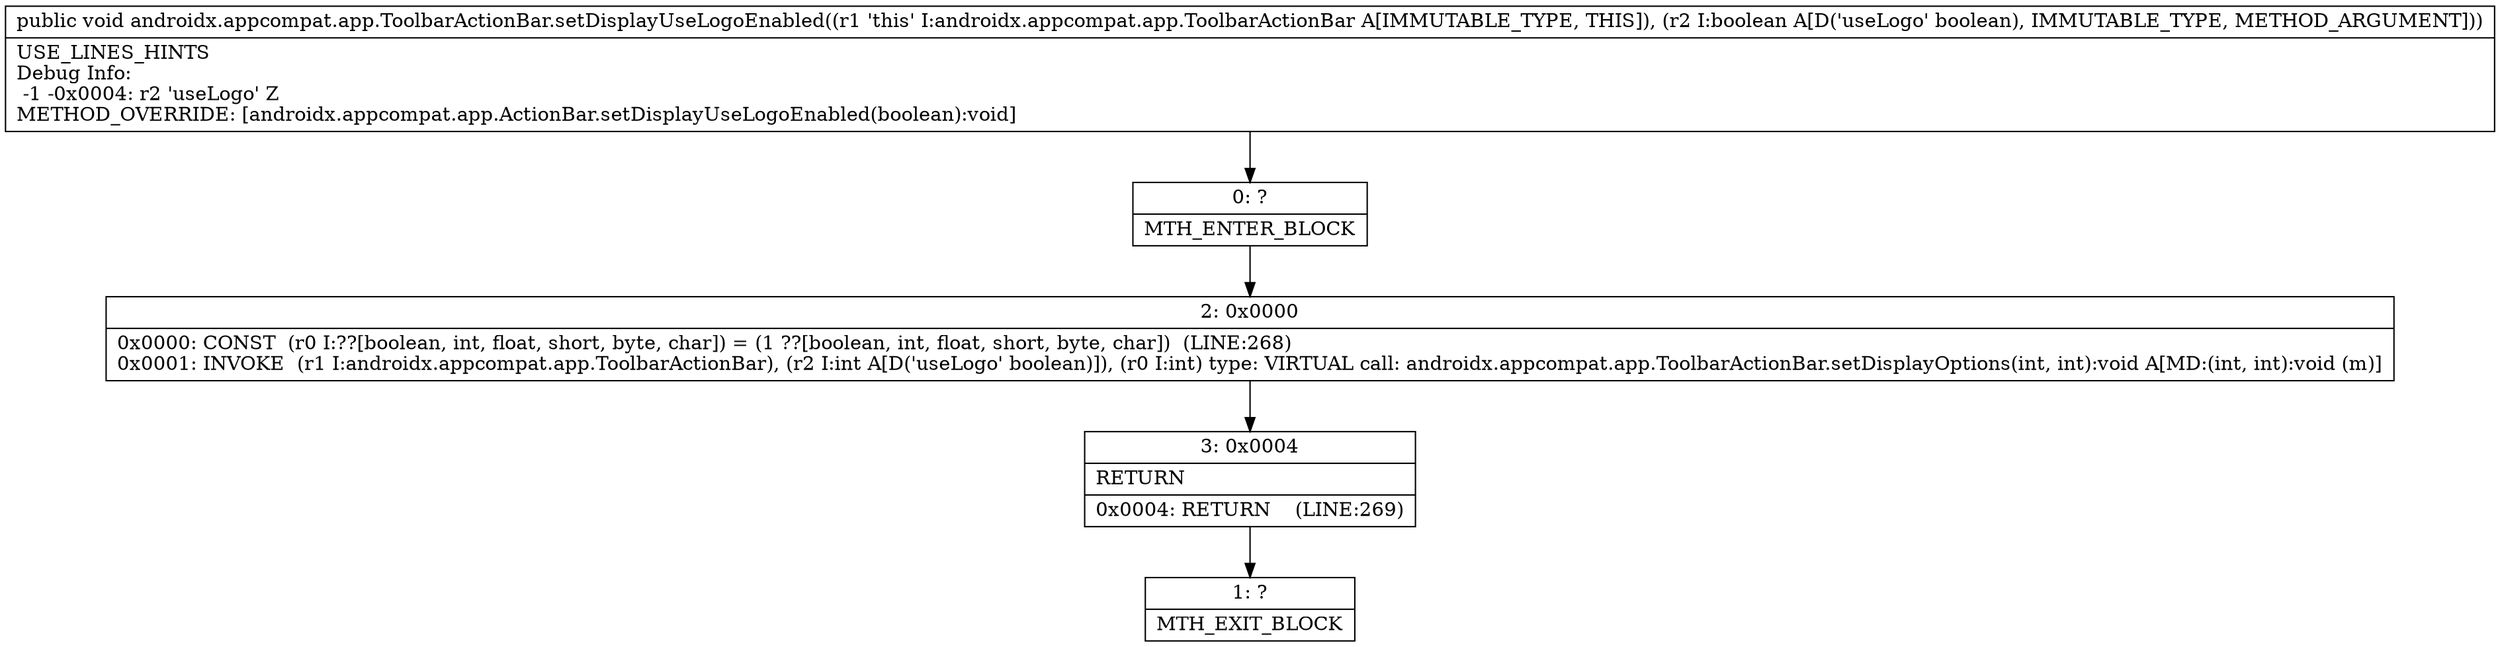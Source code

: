 digraph "CFG forandroidx.appcompat.app.ToolbarActionBar.setDisplayUseLogoEnabled(Z)V" {
Node_0 [shape=record,label="{0\:\ ?|MTH_ENTER_BLOCK\l}"];
Node_2 [shape=record,label="{2\:\ 0x0000|0x0000: CONST  (r0 I:??[boolean, int, float, short, byte, char]) = (1 ??[boolean, int, float, short, byte, char])  (LINE:268)\l0x0001: INVOKE  (r1 I:androidx.appcompat.app.ToolbarActionBar), (r2 I:int A[D('useLogo' boolean)]), (r0 I:int) type: VIRTUAL call: androidx.appcompat.app.ToolbarActionBar.setDisplayOptions(int, int):void A[MD:(int, int):void (m)]\l}"];
Node_3 [shape=record,label="{3\:\ 0x0004|RETURN\l|0x0004: RETURN    (LINE:269)\l}"];
Node_1 [shape=record,label="{1\:\ ?|MTH_EXIT_BLOCK\l}"];
MethodNode[shape=record,label="{public void androidx.appcompat.app.ToolbarActionBar.setDisplayUseLogoEnabled((r1 'this' I:androidx.appcompat.app.ToolbarActionBar A[IMMUTABLE_TYPE, THIS]), (r2 I:boolean A[D('useLogo' boolean), IMMUTABLE_TYPE, METHOD_ARGUMENT]))  | USE_LINES_HINTS\lDebug Info:\l  \-1 \-0x0004: r2 'useLogo' Z\lMETHOD_OVERRIDE: [androidx.appcompat.app.ActionBar.setDisplayUseLogoEnabled(boolean):void]\l}"];
MethodNode -> Node_0;Node_0 -> Node_2;
Node_2 -> Node_3;
Node_3 -> Node_1;
}

